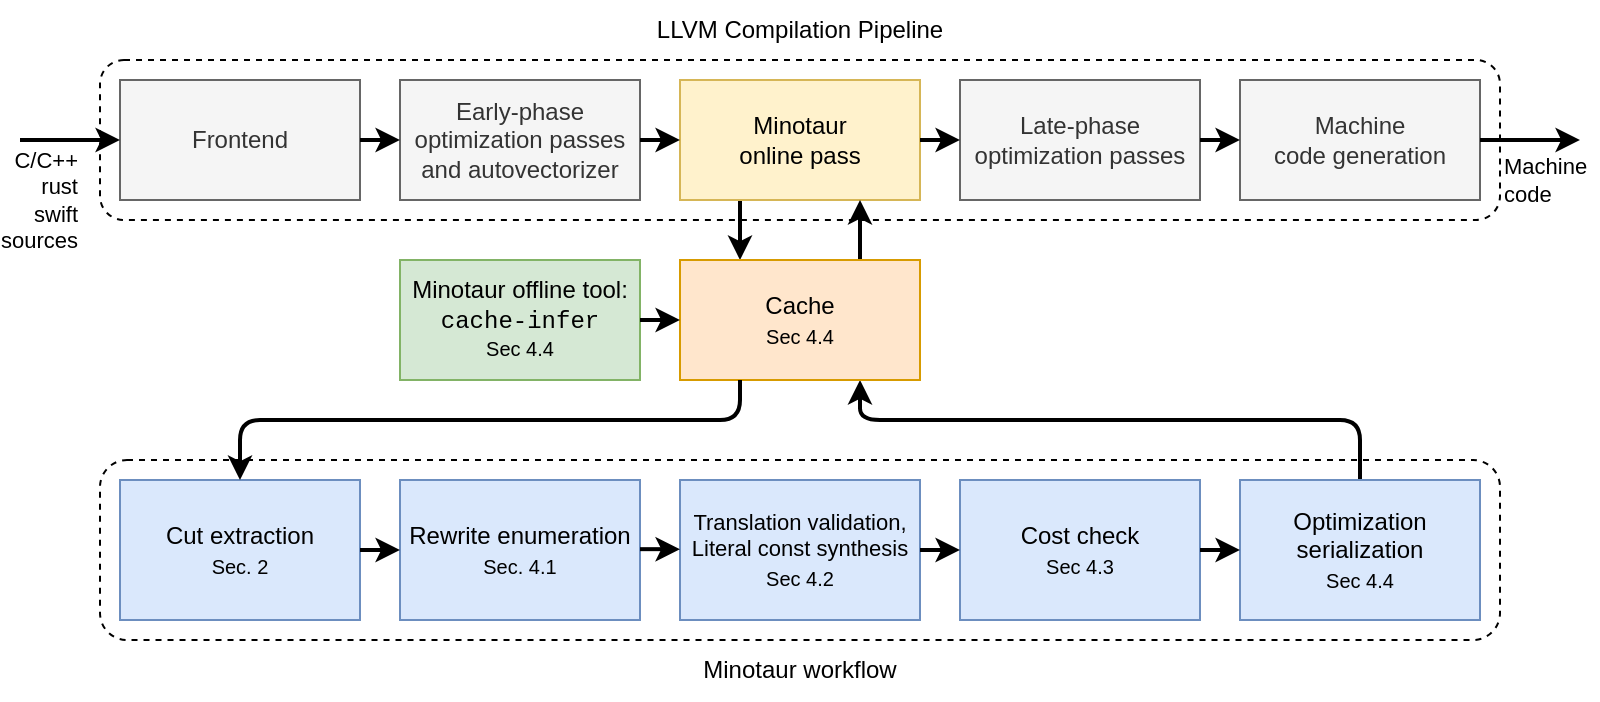 <mxfile version="24.1.0" type="device">
  <diagram id="C5RBs43oDa-KdzZeNtuy" name="Page-1">
    <mxGraphModel dx="1434" dy="907" grid="1" gridSize="10" guides="1" tooltips="1" connect="1" arrows="1" fold="1" page="1" pageScale="1" pageWidth="827" pageHeight="1169" math="0" shadow="0">
      <root>
        <mxCell id="WIyWlLk6GJQsqaUBKTNV-0" />
        <mxCell id="WIyWlLk6GJQsqaUBKTNV-1" parent="WIyWlLk6GJQsqaUBKTNV-0" />
        <mxCell id="9kEmh8oQ7iy2q9XPkiI--37" value="" style="rounded=1;whiteSpace=wrap;html=1;fillColor=none;dashed=1;" parent="WIyWlLk6GJQsqaUBKTNV-1" vertex="1">
          <mxGeometry x="70" y="290" width="700" height="90" as="geometry" />
        </mxCell>
        <mxCell id="9kEmh8oQ7iy2q9XPkiI--38" value="" style="rounded=1;whiteSpace=wrap;html=1;fillColor=none;dashed=1;" parent="WIyWlLk6GJQsqaUBKTNV-1" vertex="1">
          <mxGeometry x="70" y="90" width="700" height="80" as="geometry" />
        </mxCell>
        <mxCell id="9kEmh8oQ7iy2q9XPkiI--0" value="Frontend" style="rounded=0;whiteSpace=wrap;html=1;fillColor=#f5f5f5;fontColor=#333333;strokeColor=#666666;" parent="WIyWlLk6GJQsqaUBKTNV-1" vertex="1">
          <mxGeometry x="80" y="100" width="120" height="60" as="geometry" />
        </mxCell>
        <mxCell id="9kEmh8oQ7iy2q9XPkiI--2" value="Early-phase optimization passes&lt;div&gt;and autovectorizer&lt;/div&gt;" style="rounded=0;whiteSpace=wrap;html=1;fillColor=#f5f5f5;fontColor=#333333;strokeColor=#666666;" parent="WIyWlLk6GJQsqaUBKTNV-1" vertex="1">
          <mxGeometry x="220" y="100" width="120" height="60" as="geometry" />
        </mxCell>
        <mxCell id="9kEmh8oQ7iy2q9XPkiI--22" style="edgeStyle=orthogonalEdgeStyle;rounded=0;orthogonalLoop=1;jettySize=auto;html=1;exitX=0.25;exitY=1;exitDx=0;exitDy=0;entryX=0.25;entryY=0;entryDx=0;entryDy=0;strokeWidth=2;" parent="WIyWlLk6GJQsqaUBKTNV-1" source="9kEmh8oQ7iy2q9XPkiI--4" target="9kEmh8oQ7iy2q9XPkiI--15" edge="1">
          <mxGeometry relative="1" as="geometry" />
        </mxCell>
        <mxCell id="9kEmh8oQ7iy2q9XPkiI--4" value="Minotaur&lt;div&gt;online pass&lt;/div&gt;" style="rounded=0;whiteSpace=wrap;html=1;fillColor=#fff2cc;strokeColor=#d6b656;" parent="WIyWlLk6GJQsqaUBKTNV-1" vertex="1">
          <mxGeometry x="360" y="100" width="120" height="60" as="geometry" />
        </mxCell>
        <mxCell id="9kEmh8oQ7iy2q9XPkiI--5" value="Late-phase optimization passes" style="rounded=0;whiteSpace=wrap;html=1;fillColor=#f5f5f5;fontColor=#333333;strokeColor=#666666;" parent="WIyWlLk6GJQsqaUBKTNV-1" vertex="1">
          <mxGeometry x="500" y="100" width="120" height="60" as="geometry" />
        </mxCell>
        <mxCell id="9kEmh8oQ7iy2q9XPkiI--6" value="Cut extraction&lt;div&gt;&lt;font style=&quot;font-size: 10px;&quot;&gt;Sec. 2&lt;/font&gt;&lt;/div&gt;" style="rounded=0;whiteSpace=wrap;html=1;fillColor=#dae8fc;strokeColor=#6c8ebf;" parent="WIyWlLk6GJQsqaUBKTNV-1" vertex="1">
          <mxGeometry x="80" y="300" width="120" height="70" as="geometry" />
        </mxCell>
        <mxCell id="9kEmh8oQ7iy2q9XPkiI--7" value="Rewrite enumeration&lt;div&gt;&lt;font style=&quot;font-size: 10px;&quot;&gt;Sec. 4.1&lt;/font&gt;&lt;/div&gt;" style="rounded=0;whiteSpace=wrap;html=1;fillColor=#dae8fc;strokeColor=#6c8ebf;" parent="WIyWlLk6GJQsqaUBKTNV-1" vertex="1">
          <mxGeometry x="220" y="300" width="120" height="70" as="geometry" />
        </mxCell>
        <mxCell id="9kEmh8oQ7iy2q9XPkiI--8" value="&lt;div style=&quot;font-size: 11px;&quot;&gt;&lt;font style=&quot;font-size: 11px;&quot;&gt;Translation validation,&lt;/font&gt;&lt;/div&gt;&lt;div style=&quot;font-size: 11px;&quot;&gt;&lt;font style=&quot;font-size: 11px;&quot;&gt;Literal const synthesis&lt;/font&gt;&lt;/div&gt;&lt;div style=&quot;&quot;&gt;&lt;font style=&quot;font-size: 10px;&quot;&gt;Sec 4.2&lt;/font&gt;&lt;/div&gt;" style="rounded=0;whiteSpace=wrap;html=1;fillColor=#dae8fc;strokeColor=#6c8ebf;" parent="WIyWlLk6GJQsqaUBKTNV-1" vertex="1">
          <mxGeometry x="360" y="300" width="120" height="70" as="geometry" />
        </mxCell>
        <mxCell id="9kEmh8oQ7iy2q9XPkiI--12" value="Cost check&lt;div&gt;&lt;font style=&quot;font-size: 10px;&quot;&gt;Sec 4.3&lt;/font&gt;&lt;/div&gt;" style="rounded=0;whiteSpace=wrap;html=1;fillColor=#dae8fc;strokeColor=#6c8ebf;" parent="WIyWlLk6GJQsqaUBKTNV-1" vertex="1">
          <mxGeometry x="500" y="300" width="120" height="70" as="geometry" />
        </mxCell>
        <mxCell id="9kEmh8oQ7iy2q9XPkiI--27" style="edgeStyle=orthogonalEdgeStyle;rounded=1;orthogonalLoop=1;jettySize=auto;html=1;exitX=0.5;exitY=0;exitDx=0;exitDy=0;entryX=0.75;entryY=1;entryDx=0;entryDy=0;strokeWidth=2;curved=0;" parent="WIyWlLk6GJQsqaUBKTNV-1" source="9kEmh8oQ7iy2q9XPkiI--13" target="9kEmh8oQ7iy2q9XPkiI--15" edge="1">
          <mxGeometry relative="1" as="geometry">
            <Array as="points">
              <mxPoint x="700" y="270" />
              <mxPoint x="450" y="270" />
            </Array>
          </mxGeometry>
        </mxCell>
        <mxCell id="9kEmh8oQ7iy2q9XPkiI--13" value="&lt;div&gt;Optimization&lt;/div&gt;serialization&lt;div&gt;&lt;font style=&quot;font-size: 10px;&quot;&gt;Sec 4.4&lt;/font&gt;&lt;/div&gt;" style="rounded=0;whiteSpace=wrap;html=1;fillColor=#dae8fc;strokeColor=#6c8ebf;" parent="WIyWlLk6GJQsqaUBKTNV-1" vertex="1">
          <mxGeometry x="640" y="300" width="120" height="70" as="geometry" />
        </mxCell>
        <mxCell id="9kEmh8oQ7iy2q9XPkiI--24" style="edgeStyle=orthogonalEdgeStyle;rounded=0;orthogonalLoop=1;jettySize=auto;html=1;exitX=0.75;exitY=0;exitDx=0;exitDy=0;entryX=0.75;entryY=1;entryDx=0;entryDy=0;strokeWidth=2;" parent="WIyWlLk6GJQsqaUBKTNV-1" source="9kEmh8oQ7iy2q9XPkiI--15" target="9kEmh8oQ7iy2q9XPkiI--4" edge="1">
          <mxGeometry relative="1" as="geometry" />
        </mxCell>
        <mxCell id="9kEmh8oQ7iy2q9XPkiI--15" value="Cache&lt;div&gt;&lt;font style=&quot;font-size: 10px;&quot;&gt;Sec 4.4&lt;/font&gt;&lt;br&gt;&lt;/div&gt;" style="rounded=0;whiteSpace=wrap;html=1;fillColor=#ffe6cc;strokeColor=#d79b00;" parent="WIyWlLk6GJQsqaUBKTNV-1" vertex="1">
          <mxGeometry x="360" y="190" width="120" height="60" as="geometry" />
        </mxCell>
        <mxCell id="9kEmh8oQ7iy2q9XPkiI--18" style="edgeStyle=orthogonalEdgeStyle;rounded=1;orthogonalLoop=1;jettySize=auto;html=1;exitX=0.25;exitY=1;exitDx=0;exitDy=0;entryX=0.5;entryY=0;entryDx=0;entryDy=0;strokeWidth=2;curved=0;" parent="WIyWlLk6GJQsqaUBKTNV-1" source="9kEmh8oQ7iy2q9XPkiI--15" target="9kEmh8oQ7iy2q9XPkiI--6" edge="1">
          <mxGeometry relative="1" as="geometry">
            <mxPoint x="400" y="250" as="sourcePoint" />
            <mxPoint x="140.04" y="280" as="targetPoint" />
            <Array as="points">
              <mxPoint x="390" y="270" />
              <mxPoint x="140" y="270" />
            </Array>
          </mxGeometry>
        </mxCell>
        <mxCell id="9kEmh8oQ7iy2q9XPkiI--20" value="Machine&lt;div&gt;code generation&lt;/div&gt;" style="rounded=0;whiteSpace=wrap;html=1;fillColor=#f5f5f5;fontColor=#333333;strokeColor=#666666;" parent="WIyWlLk6GJQsqaUBKTNV-1" vertex="1">
          <mxGeometry x="640" y="100" width="120" height="60" as="geometry" />
        </mxCell>
        <mxCell id="9kEmh8oQ7iy2q9XPkiI--30" value="" style="endArrow=classic;html=1;rounded=0;exitX=1;exitY=0.5;exitDx=0;exitDy=0;entryX=0;entryY=0.5;entryDx=0;entryDy=0;strokeWidth=2;endFill=1;" parent="WIyWlLk6GJQsqaUBKTNV-1" source="9kEmh8oQ7iy2q9XPkiI--0" target="9kEmh8oQ7iy2q9XPkiI--2" edge="1">
          <mxGeometry width="50" height="50" relative="1" as="geometry">
            <mxPoint x="350" y="350" as="sourcePoint" />
            <mxPoint x="400" y="300" as="targetPoint" />
            <Array as="points">
              <mxPoint x="210" y="130" />
            </Array>
          </mxGeometry>
        </mxCell>
        <mxCell id="9kEmh8oQ7iy2q9XPkiI--31" value="" style="endArrow=classic;html=1;rounded=0;exitX=1;exitY=0.5;exitDx=0;exitDy=0;entryX=0;entryY=0.5;entryDx=0;entryDy=0;strokeWidth=2;" parent="WIyWlLk6GJQsqaUBKTNV-1" source="9kEmh8oQ7iy2q9XPkiI--2" target="9kEmh8oQ7iy2q9XPkiI--4" edge="1">
          <mxGeometry width="50" height="50" relative="1" as="geometry">
            <mxPoint x="350" y="350" as="sourcePoint" />
            <mxPoint x="400" y="300" as="targetPoint" />
          </mxGeometry>
        </mxCell>
        <mxCell id="9kEmh8oQ7iy2q9XPkiI--32" value="" style="endArrow=classic;html=1;rounded=0;exitX=1;exitY=0.5;exitDx=0;exitDy=0;entryX=0;entryY=0.5;entryDx=0;entryDy=0;strokeWidth=2;" parent="WIyWlLk6GJQsqaUBKTNV-1" source="9kEmh8oQ7iy2q9XPkiI--4" target="9kEmh8oQ7iy2q9XPkiI--5" edge="1">
          <mxGeometry width="50" height="50" relative="1" as="geometry">
            <mxPoint x="350" y="350" as="sourcePoint" />
            <mxPoint x="400" y="300" as="targetPoint" />
          </mxGeometry>
        </mxCell>
        <mxCell id="9kEmh8oQ7iy2q9XPkiI--33" value="" style="endArrow=classic;html=1;rounded=0;exitX=1;exitY=0.5;exitDx=0;exitDy=0;entryX=0;entryY=0.5;entryDx=0;entryDy=0;strokeWidth=2;" parent="WIyWlLk6GJQsqaUBKTNV-1" source="9kEmh8oQ7iy2q9XPkiI--5" target="9kEmh8oQ7iy2q9XPkiI--20" edge="1">
          <mxGeometry width="50" height="50" relative="1" as="geometry">
            <mxPoint x="350" y="350" as="sourcePoint" />
            <mxPoint x="400" y="300" as="targetPoint" />
          </mxGeometry>
        </mxCell>
        <mxCell id="9kEmh8oQ7iy2q9XPkiI--41" value="" style="endArrow=classic;html=1;rounded=0;exitX=1;exitY=0.5;exitDx=0;exitDy=0;entryX=0;entryY=0.5;entryDx=0;entryDy=0;strokeWidth=2;" parent="WIyWlLk6GJQsqaUBKTNV-1" source="9kEmh8oQ7iy2q9XPkiI--6" target="9kEmh8oQ7iy2q9XPkiI--7" edge="1">
          <mxGeometry width="50" height="50" relative="1" as="geometry">
            <mxPoint x="350" y="350" as="sourcePoint" />
            <mxPoint x="400" y="300" as="targetPoint" />
          </mxGeometry>
        </mxCell>
        <mxCell id="9kEmh8oQ7iy2q9XPkiI--43" value="" style="endArrow=classic;html=1;rounded=0;entryX=0;entryY=0.5;entryDx=0;entryDy=0;strokeWidth=2;" parent="WIyWlLk6GJQsqaUBKTNV-1" edge="1">
          <mxGeometry width="50" height="50" relative="1" as="geometry">
            <mxPoint x="340" y="334.58" as="sourcePoint" />
            <mxPoint x="360" y="334.58" as="targetPoint" />
            <Array as="points" />
          </mxGeometry>
        </mxCell>
        <mxCell id="9kEmh8oQ7iy2q9XPkiI--46" value="" style="endArrow=classic;html=1;rounded=0;exitX=1;exitY=0.5;exitDx=0;exitDy=0;entryX=0;entryY=0.5;entryDx=0;entryDy=0;strokeWidth=2;" parent="WIyWlLk6GJQsqaUBKTNV-1" source="9kEmh8oQ7iy2q9XPkiI--12" target="9kEmh8oQ7iy2q9XPkiI--13" edge="1">
          <mxGeometry width="50" height="50" relative="1" as="geometry">
            <mxPoint x="490" y="365" as="sourcePoint" />
            <mxPoint x="509" y="365" as="targetPoint" />
          </mxGeometry>
        </mxCell>
        <mxCell id="9kEmh8oQ7iy2q9XPkiI--48" value="" style="endArrow=classic;html=1;rounded=0;strokeWidth=2;exitX=1;exitY=0.5;exitDx=0;exitDy=0;entryX=0;entryY=0.5;entryDx=0;entryDy=0;" parent="WIyWlLk6GJQsqaUBKTNV-1" source="9kEmh8oQ7iy2q9XPkiI--8" target="9kEmh8oQ7iy2q9XPkiI--12" edge="1">
          <mxGeometry width="50" height="50" relative="1" as="geometry">
            <mxPoint x="350" y="344.58" as="sourcePoint" />
            <mxPoint x="490" y="410" as="targetPoint" />
            <Array as="points" />
          </mxGeometry>
        </mxCell>
        <mxCell id="9kEmh8oQ7iy2q9XPkiI--49" value="Minotaur workflow" style="text;html=1;align=center;verticalAlign=middle;whiteSpace=wrap;rounded=0;" parent="WIyWlLk6GJQsqaUBKTNV-1" vertex="1">
          <mxGeometry x="370" y="380" width="100" height="30" as="geometry" />
        </mxCell>
        <mxCell id="9kEmh8oQ7iy2q9XPkiI--50" value="LLVM Compilation Pipeline" style="text;html=1;align=center;verticalAlign=middle;whiteSpace=wrap;rounded=0;" parent="WIyWlLk6GJQsqaUBKTNV-1" vertex="1">
          <mxGeometry x="345" y="60" width="150" height="30" as="geometry" />
        </mxCell>
        <mxCell id="9kEmh8oQ7iy2q9XPkiI--51" value="&lt;div&gt;&lt;span style=&quot;font-style: normal;&quot;&gt;&lt;font face=&quot;Helvetica&quot;&gt;Minotaur offline tool:&lt;/font&gt;&lt;/span&gt;&lt;/div&gt;&lt;div&gt;&lt;span style=&quot;font-style: normal;&quot;&gt;cache-infer&lt;/span&gt;&lt;/div&gt;&lt;div&gt;&lt;span style=&quot;font-style: normal;&quot;&gt;&lt;font style=&quot;font-size: 10px;&quot; face=&quot;Helvetica&quot;&gt;Sec 4.4&lt;/font&gt;&lt;/span&gt;&lt;/div&gt;" style="rounded=0;whiteSpace=wrap;html=1;fillColor=#d5e8d4;strokeColor=#82b366;fontFamily=Courier New;fontStyle=2" parent="WIyWlLk6GJQsqaUBKTNV-1" vertex="1">
          <mxGeometry x="220" y="190" width="120" height="60" as="geometry" />
        </mxCell>
        <mxCell id="9kEmh8oQ7iy2q9XPkiI--52" value="" style="endArrow=classic;html=1;rounded=0;exitX=1;exitY=0.5;exitDx=0;exitDy=0;entryX=0;entryY=0.5;entryDx=0;entryDy=0;strokeWidth=2;" parent="WIyWlLk6GJQsqaUBKTNV-1" source="9kEmh8oQ7iy2q9XPkiI--51" target="9kEmh8oQ7iy2q9XPkiI--15" edge="1">
          <mxGeometry width="50" height="50" relative="1" as="geometry">
            <mxPoint x="190" y="450" as="sourcePoint" />
            <mxPoint x="240" y="400" as="targetPoint" />
          </mxGeometry>
        </mxCell>
        <mxCell id="mADeh8YrGzrcpXzdGizt-2" value="" style="endArrow=classic;html=1;rounded=0;strokeWidth=2;endFill=1;entryX=0;entryY=0.5;entryDx=0;entryDy=0;" edge="1" parent="WIyWlLk6GJQsqaUBKTNV-1" target="9kEmh8oQ7iy2q9XPkiI--0">
          <mxGeometry width="50" height="50" relative="1" as="geometry">
            <mxPoint x="30" y="130" as="sourcePoint" />
            <mxPoint x="120" y="200" as="targetPoint" />
            <Array as="points" />
          </mxGeometry>
        </mxCell>
        <mxCell id="mADeh8YrGzrcpXzdGizt-4" value="C/C++&lt;div&gt;rust&lt;/div&gt;&lt;div&gt;swift&lt;/div&gt;&lt;div&gt;sources&lt;/div&gt;" style="edgeLabel;html=1;align=right;verticalAlign=middle;resizable=0;points=[];" vertex="1" connectable="0" parent="mADeh8YrGzrcpXzdGizt-2">
          <mxGeometry x="-0.333" y="-2" relative="1" as="geometry">
            <mxPoint x="13" y="28" as="offset" />
          </mxGeometry>
        </mxCell>
        <mxCell id="mADeh8YrGzrcpXzdGizt-3" value="Machine&lt;div&gt;code&lt;/div&gt;" style="endArrow=classic;html=1;rounded=0;strokeWidth=2;endFill=1;exitX=1;exitY=0.5;exitDx=0;exitDy=0;align=left;" edge="1" parent="WIyWlLk6GJQsqaUBKTNV-1" source="9kEmh8oQ7iy2q9XPkiI--20">
          <mxGeometry x="-0.6" y="-20" width="50" height="50" relative="1" as="geometry">
            <mxPoint x="60" y="140" as="sourcePoint" />
            <mxPoint x="810" y="130" as="targetPoint" />
            <Array as="points">
              <mxPoint x="790" y="130" />
            </Array>
            <mxPoint as="offset" />
          </mxGeometry>
        </mxCell>
      </root>
    </mxGraphModel>
  </diagram>
</mxfile>
